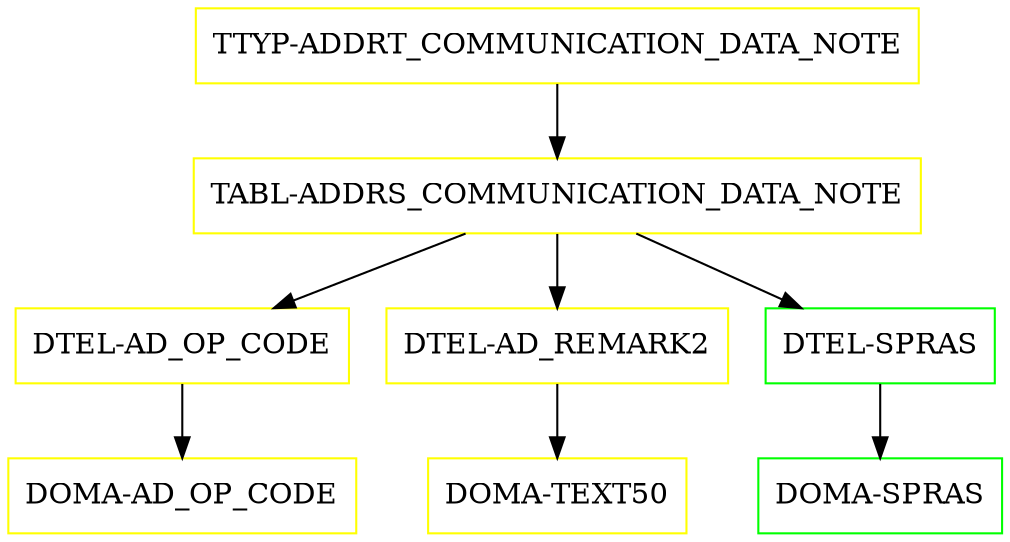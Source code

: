 digraph G {
  "TTYP-ADDRT_COMMUNICATION_DATA_NOTE" [shape=box,color=yellow];
  "TABL-ADDRS_COMMUNICATION_DATA_NOTE" [shape=box,color=yellow,URL="./TABL_ADDRS_COMMUNICATION_DATA_NOTE.html"];
  "DTEL-AD_OP_CODE" [shape=box,color=yellow,URL="./DTEL_AD_OP_CODE.html"];
  "DOMA-AD_OP_CODE" [shape=box,color=yellow,URL="./DOMA_AD_OP_CODE.html"];
  "DTEL-AD_REMARK2" [shape=box,color=yellow,URL="./DTEL_AD_REMARK2.html"];
  "DOMA-TEXT50" [shape=box,color=yellow,URL="./DOMA_TEXT50.html"];
  "DTEL-SPRAS" [shape=box,color=green,URL="./DTEL_SPRAS.html"];
  "DOMA-SPRAS" [shape=box,color=green,URL="./DOMA_SPRAS.html"];
  "TTYP-ADDRT_COMMUNICATION_DATA_NOTE" -> "TABL-ADDRS_COMMUNICATION_DATA_NOTE";
  "TABL-ADDRS_COMMUNICATION_DATA_NOTE" -> "DTEL-SPRAS";
  "TABL-ADDRS_COMMUNICATION_DATA_NOTE" -> "DTEL-AD_REMARK2";
  "TABL-ADDRS_COMMUNICATION_DATA_NOTE" -> "DTEL-AD_OP_CODE";
  "DTEL-AD_OP_CODE" -> "DOMA-AD_OP_CODE";
  "DTEL-AD_REMARK2" -> "DOMA-TEXT50";
  "DTEL-SPRAS" -> "DOMA-SPRAS";
}
